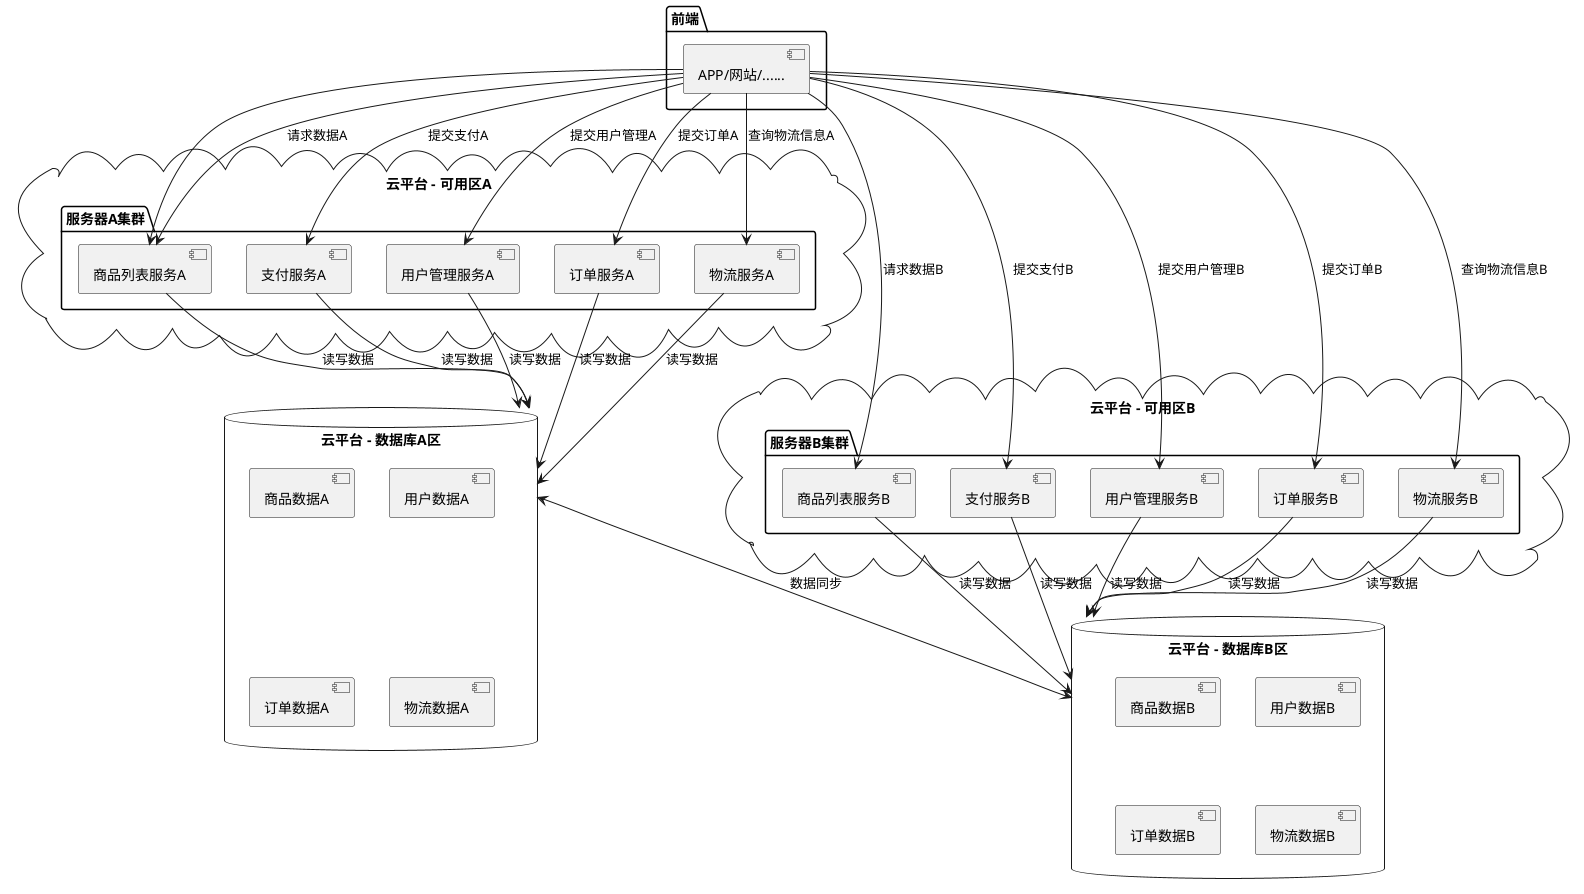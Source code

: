 @startuml

cloud "云平台 - 可用区A" as CloudA {
  package [服务器A集群] {
  
  [商品列表服务A]
  [支付服务A] 
  [用户管理服务A] 
  [订单服务A] 
  [物流服务A] 
  }
}

cloud "云平台 - 可用区B" as CloudB {
  package [服务器B集群] {
  
  [商品列表服务B]
  [支付服务B] 
  [用户管理服务B] 
  [订单服务B] 
  [物流服务B] 
  }
}

database "云平台 - 数据库A区" as DBA {
  [商品数据A]
  [用户数据A]
  [订单数据A]
  [物流数据A]
}

database "云平台 - 数据库B区" as DBB {
  [商品数据B]
  [用户数据B]
  [订单数据B]
  [物流数据B]
}

[商品列表服务A] --> DBA : 读写数据
[商品列表服务B] --> DBB : 读写数据
[支付服务A] --> DBA : 读写数据
[支付服务B] --> DBB : 读写数据
[订单服务A] --> DBA : 读写数据
[订单服务B] --> DBB : 读写数据
[物流服务A] --> DBA : 读写数据
[物流服务B] --> DBB : 读写数据
[用户管理服务A] --> DBA : 读写数据
[用户管理服务B] --> DBB : 读写数据

DBA <--> DBB : 数据同步

package "前端" as aaa1 {
  [APP/网站/......] as aaa
 
}

aaa --> [商品列表服务A]

 aaa --> [商品列表服务A] : 请求数据A
  aaa --> [商品列表服务B] : 请求数据B
 
 aaa --> [物流服务A] : 查询物流信息A
 aaa --> [物流服务B] : 查询物流信息B
 
  aaa --> [订单服务A] : 提交订单A
  aaa --> [订单服务B] : 提交订单B
 
 aaa --> [支付服务A] : 提交支付A
  aaa--> [支付服务B] : 提交支付B

  aaa --> [用户管理服务A] : 提交用户管理A
  aaa--> [用户管理服务B] : 提交用户管理B

@enduml
